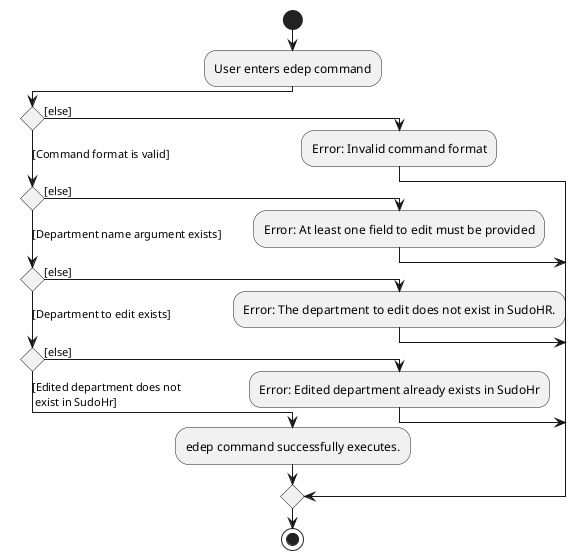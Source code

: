
@startuml
!pragma useVerticalIf on
start
:User enters edep command;
if () then ([else])
  :Error: Invalid command format;
([Command format is valid])elseif () then ([else])
  :Error: At least one field to edit must be provided;
([Department name argument exists])elseif () then ([else])
  :Error: The department to edit does not exist in SudoHR.;
([Department to edit exists])elseif () then ([else])
   :Error: Edited department already exists in SudoHr;
 else ([Edited department does not
 exist in SudoHr])
  :edep command successfully executes.;
  endif
stop

@enduml
